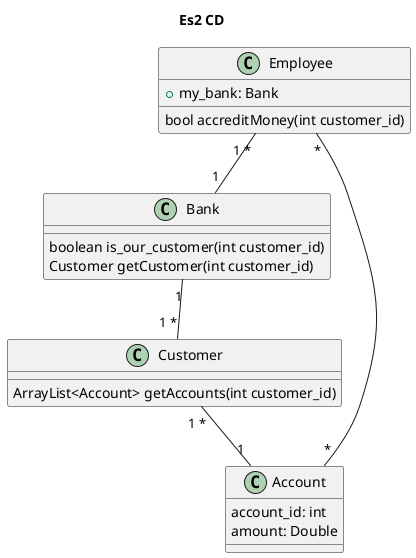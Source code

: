 @startuml
title Es2 CD

class Employee{
    +my_bank: Bank

    bool accreditMoney(int customer_id)
}

class Bank{
    boolean is_our_customer(int customer_id)
    Customer getCustomer(int customer_id)
}

class Customer{
    ArrayList<Account> getAccounts(int customer_id)
}

class Account{
    account_id: int
    amount: Double
}

Employee "1 *"--"1" Bank
Bank "1"--"1 *" Customer
Customer "1 *"--"1" Account
Account "*"--"*" Employee

@enduml